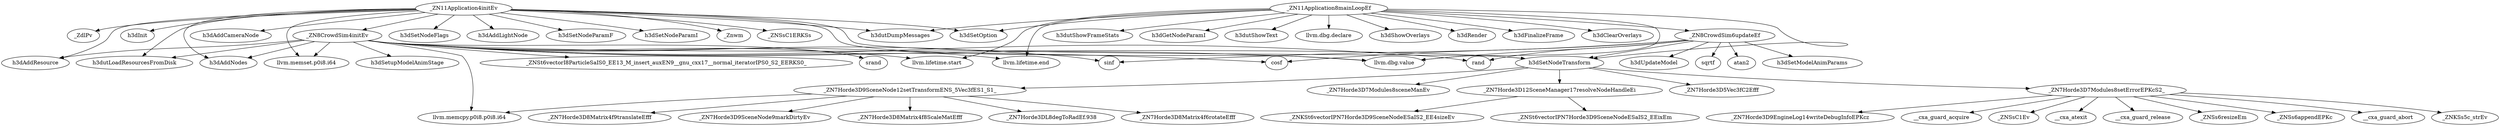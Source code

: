digraph{
"_ZN11Application4initEv" -> "llvm.dbg.value"
"_ZN11Application4initEv" -> "h3dInit"
"_ZN11Application4initEv" -> "h3dutDumpMessages"
"_ZN11Application4initEv" -> "h3dSetOption"
"_ZN11Application4initEv" -> "h3dAddResource"
"_ZN11Application4initEv" -> "h3dutLoadResourcesFromDisk"
"_ZN11Application4initEv" -> "h3dAddCameraNode"
"_ZN11Application4initEv" -> "h3dAddNodes"
"_ZN11Application4initEv" -> "h3dSetNodeTransform"
"_ZN11Application4initEv" -> "h3dSetNodeFlags"
"_ZN11Application4initEv" -> "h3dAddLightNode"
"_ZN11Application4initEv" -> "h3dSetNodeParamF"
"_ZN11Application4initEv" -> "h3dSetNodeParamI"
"_ZN11Application4initEv" -> "_Znwm"
"_ZN11Application4initEv" -> "_ZNSsC1ERKSs"
"_ZN11Application4initEv" -> "llvm.memset.p0i8.i64"
"_ZN11Application4initEv" -> "_ZN8CrowdSim4initEv"
"_ZN11Application4initEv" -> "_ZdlPv"
"_ZN8CrowdSim4initEv" -> "llvm.dbg.value"
"_ZN8CrowdSim4initEv" -> "srand"
"_ZN8CrowdSim4initEv" -> "h3dAddResource"
"_ZN8CrowdSim4initEv" -> "h3dutLoadResourcesFromDisk"
"_ZN8CrowdSim4initEv" -> "llvm.lifetime.start"
"_ZN8CrowdSim4initEv" -> "llvm.memset.p0i8.i64"
"_ZN8CrowdSim4initEv" -> "h3dAddNodes"
"_ZN8CrowdSim4initEv" -> "h3dSetupModelAnimStage"
"_ZN8CrowdSim4initEv" -> "sinf"
"_ZN8CrowdSim4initEv" -> "cosf"
"_ZN8CrowdSim4initEv" -> "rand"
"_ZN8CrowdSim4initEv" -> "h3dSetNodeTransform"
"_ZN8CrowdSim4initEv" -> "llvm.memcpy.p0i8.p0i8.i64"
"_ZN8CrowdSim4initEv" -> "_ZNSt6vectorI8ParticleSaIS0_EE13_M_insert_auxEN9__gnu_cxx17__normal_iteratorIPS0_S2_EERKS0_"
"_ZN8CrowdSim4initEv" -> "llvm.lifetime.end"
"_ZN11Application8mainLoopEf" -> "llvm.dbg.value"
"_ZN11Application8mainLoopEf" -> "h3dSetOption"
"_ZN11Application8mainLoopEf" -> "_ZN8CrowdSim6updateEf"
"_ZN11Application8mainLoopEf" -> "h3dSetNodeTransform"
"_ZN11Application8mainLoopEf" -> "h3dutShowFrameStats"
"_ZN11Application8mainLoopEf" -> "h3dGetNodeParamI"
"_ZN11Application8mainLoopEf" -> "h3dutShowText"
"_ZN11Application8mainLoopEf" -> "llvm.lifetime.start"
"_ZN11Application8mainLoopEf" -> "llvm.dbg.declare"
"_ZN11Application8mainLoopEf" -> "h3dShowOverlays"
"_ZN11Application8mainLoopEf" -> "h3dRender"
"_ZN11Application8mainLoopEf" -> "h3dFinalizeFrame"
"_ZN11Application8mainLoopEf" -> "h3dClearOverlays"
"_ZN11Application8mainLoopEf" -> "h3dutDumpMessages"
"_ZN11Application8mainLoopEf" -> "llvm.lifetime.end"
"_ZN8CrowdSim6updateEf" -> "llvm.dbg.value"
"_ZN8CrowdSim6updateEf" -> "sqrtf"
"_ZN8CrowdSim6updateEf" -> "rand"
"_ZN8CrowdSim6updateEf" -> "sinf"
"_ZN8CrowdSim6updateEf" -> "cosf"
"_ZN8CrowdSim6updateEf" -> "atan2"
"_ZN8CrowdSim6updateEf" -> "h3dSetNodeTransform"
"_ZN8CrowdSim6updateEf" -> "h3dSetModelAnimParams"
"_ZN8CrowdSim6updateEf" -> "h3dUpdateModel"
"_ZN7Horde3D7Modules8setErrorEPKcS2_" -> "__cxa_guard_acquire"
"_ZN7Horde3D7Modules8setErrorEPKcS2_" -> "_ZNSsC1Ev"
"_ZN7Horde3D7Modules8setErrorEPKcS2_" -> "__cxa_atexit"
"_ZN7Horde3D7Modules8setErrorEPKcS2_" -> "__cxa_guard_release"
"_ZN7Horde3D7Modules8setErrorEPKcS2_" -> "_ZNSs6resizeEm"
"_ZN7Horde3D7Modules8setErrorEPKcS2_" -> "_ZNSs6appendEPKc"
"_ZN7Horde3D7Modules8setErrorEPKcS2_" -> "__cxa_guard_abort"
"_ZN7Horde3D7Modules8setErrorEPKcS2_" -> "_ZNKSs5c_strEv"
"_ZN7Horde3D7Modules8setErrorEPKcS2_" -> "_ZN7Horde3D9EngineLog14writeDebugInfoEPKcz"
"_ZN7Horde3D9SceneNode12setTransformENS_5Vec3fES1_S1_" -> "_ZN7Horde3D8Matrix4f8ScaleMatEfff"
"_ZN7Horde3D9SceneNode12setTransformENS_5Vec3fES1_S1_" -> "llvm.memcpy.p0i8.p0i8.i64"
"_ZN7Horde3D9SceneNode12setTransformENS_5Vec3fES1_S1_" -> "_ZN7Horde3DL8degToRadEf.938"
"_ZN7Horde3D9SceneNode12setTransformENS_5Vec3fES1_S1_" -> "_ZN7Horde3D8Matrix4f6rotateEfff"
"_ZN7Horde3D9SceneNode12setTransformENS_5Vec3fES1_S1_" -> "_ZN7Horde3D8Matrix4f9translateEfff"
"_ZN7Horde3D9SceneNode12setTransformENS_5Vec3fES1_S1_" -> "_ZN7Horde3D9SceneNode9markDirtyEv"
"h3dSetNodeTransform" -> "_ZN7Horde3D7Modules8sceneManEv"
"h3dSetNodeTransform" -> "_ZN7Horde3D12SceneManager17resolveNodeHandleEi"
"h3dSetNodeTransform" -> "_ZN7Horde3D7Modules8setErrorEPKcS2_"
"h3dSetNodeTransform" -> "_ZN7Horde3D5Vec3fC2Efff"
"h3dSetNodeTransform" -> "_ZN7Horde3D9SceneNode12setTransformENS_5Vec3fES1_S1_"
"_ZN7Horde3D12SceneManager17resolveNodeHandleEi" -> "_ZNKSt6vectorIPN7Horde3D9SceneNodeESaIS2_EE4sizeEv"
"_ZN7Horde3D12SceneManager17resolveNodeHandleEi" -> "_ZNSt6vectorIPN7Horde3D9SceneNodeESaIS2_EEixEm"
}
